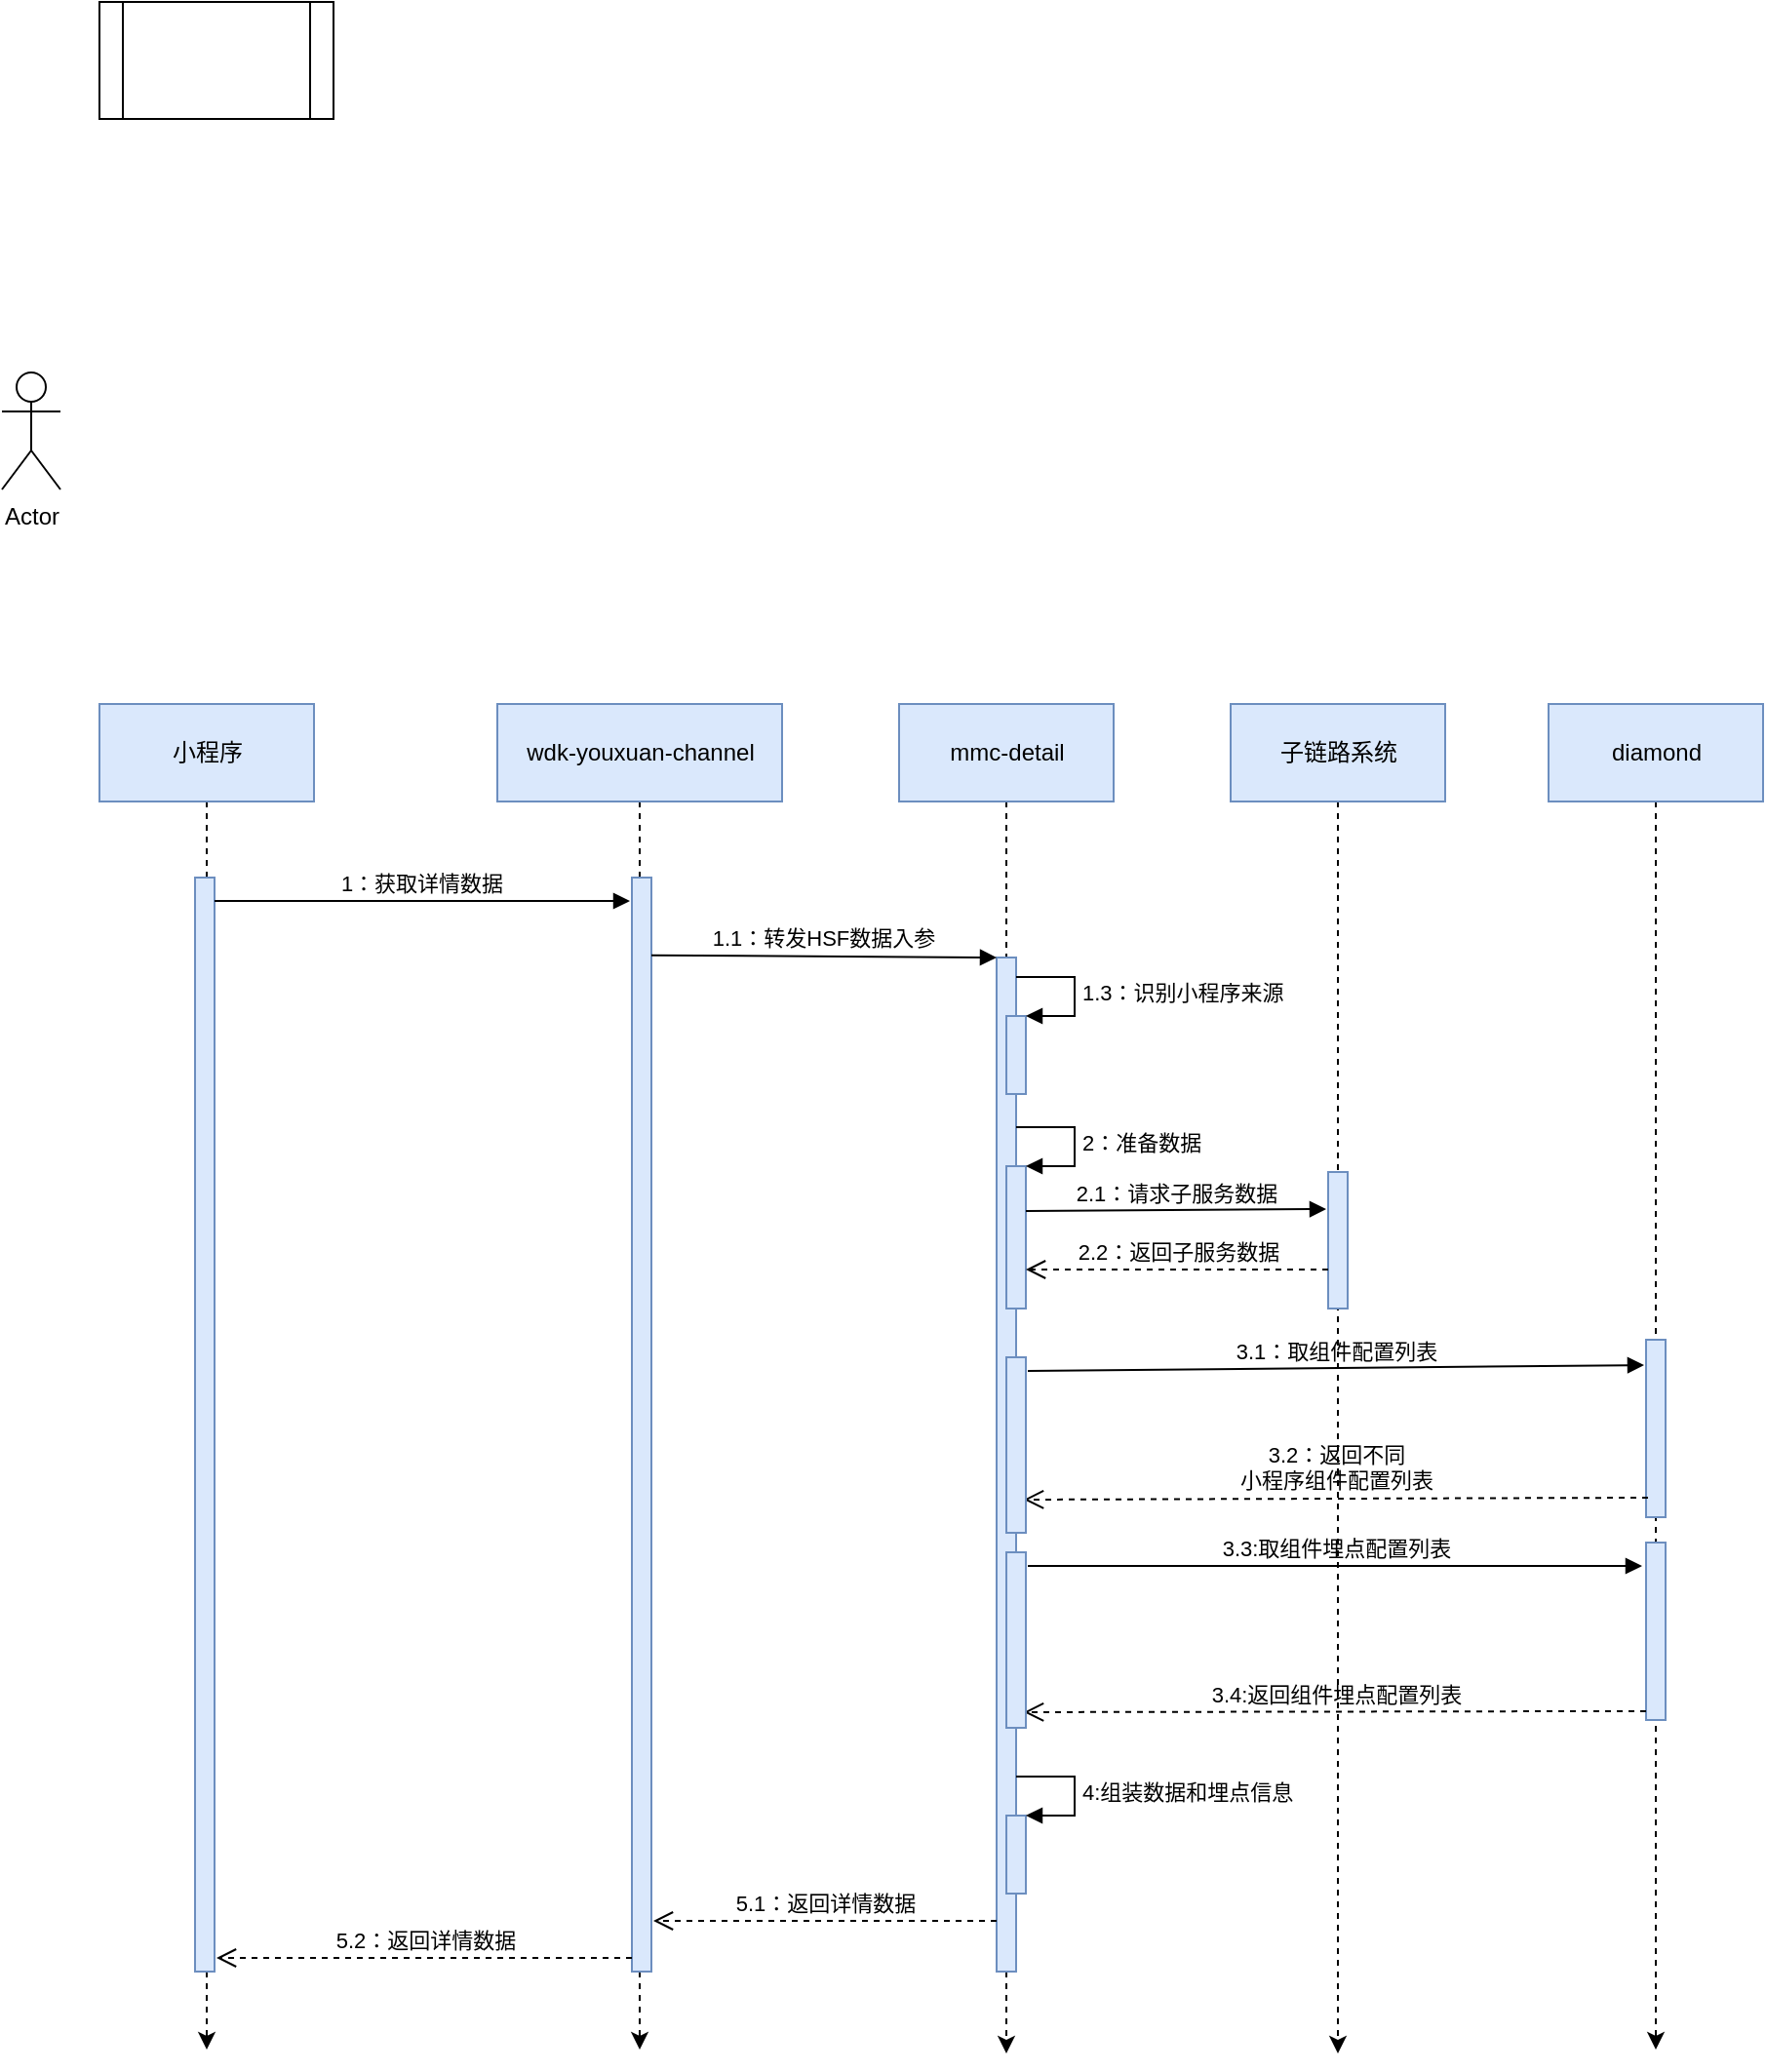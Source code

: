 <mxfile version="14.9.8" type="github">
  <diagram id="Zz29KvzOq78j0moYJVUm" name="Page-1">
    <mxGraphModel dx="1298" dy="739" grid="1" gridSize="10" guides="1" tooltips="1" connect="1" arrows="1" fold="1" page="1" pageScale="1" pageWidth="827" pageHeight="1169" math="0" shadow="0">
      <root>
        <mxCell id="0" />
        <mxCell id="1" parent="0" />
        <mxCell id="R4TGRD4N5Q3tPwzsf0XQ-2" value="" style="shape=process;whiteSpace=wrap;html=1;backgroundOutline=1;" parent="1" vertex="1">
          <mxGeometry x="100" y="70" width="120" height="60" as="geometry" />
        </mxCell>
        <mxCell id="R4TGRD4N5Q3tPwzsf0XQ-3" value="Actor" style="shape=umlActor;verticalLabelPosition=bottom;verticalAlign=top;html=1;outlineConnect=0;" parent="1" vertex="1">
          <mxGeometry x="50" y="260" width="30" height="60" as="geometry" />
        </mxCell>
        <mxCell id="R4TGRD4N5Q3tPwzsf0XQ-7" style="edgeStyle=orthogonalEdgeStyle;rounded=0;orthogonalLoop=1;jettySize=auto;html=1;exitX=0.5;exitY=1;exitDx=0;exitDy=0;dashed=1;startArrow=none;startFill=0;" parent="1" source="R4TGRD4N5Q3tPwzsf0XQ-5" edge="1">
          <mxGeometry relative="1" as="geometry">
            <mxPoint x="155" y="1120" as="targetPoint" />
            <Array as="points">
              <mxPoint x="155" y="710" />
            </Array>
          </mxGeometry>
        </mxCell>
        <mxCell id="R4TGRD4N5Q3tPwzsf0XQ-5" value="小程序" style="html=1;fillColor=#dae8fc;strokeColor=#6c8ebf;" parent="1" vertex="1">
          <mxGeometry x="100" y="430" width="110" height="50" as="geometry" />
        </mxCell>
        <mxCell id="R4TGRD4N5Q3tPwzsf0XQ-6" value="" style="html=1;points=[];perimeter=orthogonalPerimeter;fillColor=#dae8fc;strokeColor=#6c8ebf;" parent="1" vertex="1">
          <mxGeometry x="149" y="519" width="10" height="561" as="geometry" />
        </mxCell>
        <mxCell id="R4TGRD4N5Q3tPwzsf0XQ-11" style="edgeStyle=orthogonalEdgeStyle;rounded=0;orthogonalLoop=1;jettySize=auto;html=1;dashed=1;" parent="1" source="R4TGRD4N5Q3tPwzsf0XQ-8" edge="1">
          <mxGeometry relative="1" as="geometry">
            <mxPoint x="377" y="1120" as="targetPoint" />
          </mxGeometry>
        </mxCell>
        <mxCell id="R4TGRD4N5Q3tPwzsf0XQ-8" value="wdk-youxuan-channel" style="html=1;fillColor=#dae8fc;strokeColor=#6c8ebf;" parent="1" vertex="1">
          <mxGeometry x="304" y="430" width="146" height="50" as="geometry" />
        </mxCell>
        <mxCell id="R4TGRD4N5Q3tPwzsf0XQ-12" style="edgeStyle=orthogonalEdgeStyle;rounded=0;orthogonalLoop=1;jettySize=auto;html=1;dashed=1;" parent="1" source="R4TGRD4N5Q3tPwzsf0XQ-9" edge="1">
          <mxGeometry relative="1" as="geometry">
            <mxPoint x="565" y="1122" as="targetPoint" />
          </mxGeometry>
        </mxCell>
        <mxCell id="R4TGRD4N5Q3tPwzsf0XQ-9" value="mmc-detail" style="html=1;fillColor=#dae8fc;strokeColor=#6c8ebf;" parent="1" vertex="1">
          <mxGeometry x="510" y="430" width="110" height="50" as="geometry" />
        </mxCell>
        <mxCell id="R4TGRD4N5Q3tPwzsf0XQ-13" style="edgeStyle=orthogonalEdgeStyle;rounded=0;orthogonalLoop=1;jettySize=auto;html=1;dashed=1;" parent="1" source="R4TGRD4N5Q3tPwzsf0XQ-10" edge="1">
          <mxGeometry relative="1" as="geometry">
            <mxPoint x="898" y="1120" as="targetPoint" />
          </mxGeometry>
        </mxCell>
        <mxCell id="R4TGRD4N5Q3tPwzsf0XQ-10" value="diamond" style="html=1;fillColor=#dae8fc;strokeColor=#6c8ebf;" parent="1" vertex="1">
          <mxGeometry x="843" y="430" width="110" height="50" as="geometry" />
        </mxCell>
        <mxCell id="R4TGRD4N5Q3tPwzsf0XQ-14" value="" style="html=1;points=[];perimeter=orthogonalPerimeter;fillColor=#dae8fc;strokeColor=#6c8ebf;" parent="1" vertex="1">
          <mxGeometry x="373" y="519" width="10" height="561" as="geometry" />
        </mxCell>
        <mxCell id="R4TGRD4N5Q3tPwzsf0XQ-16" value="5.2：返回详情数据" style="html=1;verticalAlign=bottom;endArrow=open;dashed=1;endSize=8;exitX=0;exitY=0.95;" parent="1" edge="1">
          <mxGeometry relative="1" as="geometry">
            <mxPoint x="160" y="1073" as="targetPoint" />
            <mxPoint x="373" y="1072.95" as="sourcePoint" />
          </mxGeometry>
        </mxCell>
        <mxCell id="R4TGRD4N5Q3tPwzsf0XQ-20" value="" style="html=1;points=[];perimeter=orthogonalPerimeter;fillColor=#dae8fc;strokeColor=#6c8ebf;" parent="1" vertex="1">
          <mxGeometry x="560" y="560" width="10" height="520" as="geometry" />
        </mxCell>
        <mxCell id="R4TGRD4N5Q3tPwzsf0XQ-21" value="1.1：转发HSF数据入参" style="html=1;verticalAlign=bottom;endArrow=block;entryX=0;entryY=0;exitX=1;exitY=0.071;exitDx=0;exitDy=0;exitPerimeter=0;" parent="1" source="R4TGRD4N5Q3tPwzsf0XQ-14" target="R4TGRD4N5Q3tPwzsf0XQ-20" edge="1">
          <mxGeometry relative="1" as="geometry">
            <mxPoint x="490" y="560" as="sourcePoint" />
          </mxGeometry>
        </mxCell>
        <mxCell id="R4TGRD4N5Q3tPwzsf0XQ-22" value="5.1：返回详情数据" style="html=1;verticalAlign=bottom;endArrow=open;dashed=1;endSize=8;exitX=0;exitY=0.95;" parent="1" source="R4TGRD4N5Q3tPwzsf0XQ-20" edge="1">
          <mxGeometry relative="1" as="geometry">
            <mxPoint x="384" y="1054" as="targetPoint" />
          </mxGeometry>
        </mxCell>
        <mxCell id="R4TGRD4N5Q3tPwzsf0XQ-23" value="" style="html=1;points=[];perimeter=orthogonalPerimeter;fillColor=#dae8fc;strokeColor=#6c8ebf;" parent="1" vertex="1">
          <mxGeometry x="565" y="590" width="10" height="40" as="geometry" />
        </mxCell>
        <mxCell id="R4TGRD4N5Q3tPwzsf0XQ-24" value="1.3：识别小程序来源" style="edgeStyle=orthogonalEdgeStyle;html=1;align=left;spacingLeft=2;endArrow=block;rounded=0;entryX=1;entryY=0;" parent="1" target="R4TGRD4N5Q3tPwzsf0XQ-23" edge="1">
          <mxGeometry relative="1" as="geometry">
            <mxPoint x="570" y="570" as="sourcePoint" />
            <Array as="points">
              <mxPoint x="600" y="570" />
            </Array>
          </mxGeometry>
        </mxCell>
        <mxCell id="R4TGRD4N5Q3tPwzsf0XQ-25" value="" style="html=1;points=[];perimeter=orthogonalPerimeter;fillColor=#dae8fc;strokeColor=#6c8ebf;" parent="1" vertex="1">
          <mxGeometry x="893" y="756" width="10" height="91" as="geometry" />
        </mxCell>
        <mxCell id="R4TGRD4N5Q3tPwzsf0XQ-26" value="3.1：取组件配置列表" style="html=1;verticalAlign=bottom;endArrow=block;" parent="1" edge="1">
          <mxGeometry relative="1" as="geometry">
            <mxPoint x="576" y="772" as="sourcePoint" />
            <mxPoint x="892" y="769" as="targetPoint" />
          </mxGeometry>
        </mxCell>
        <mxCell id="R4TGRD4N5Q3tPwzsf0XQ-27" value="3.2：返回不同&lt;br&gt;小程序组件配置列表" style="html=1;verticalAlign=bottom;endArrow=open;dashed=1;endSize=8;exitX=0.1;exitY=0.89;entryX=0.9;entryY=0.911;entryDx=0;entryDy=0;entryPerimeter=0;exitDx=0;exitDy=0;exitPerimeter=0;" parent="1" source="R4TGRD4N5Q3tPwzsf0XQ-25" edge="1">
          <mxGeometry relative="1" as="geometry">
            <mxPoint x="574" y="837.99" as="targetPoint" />
            <mxPoint x="720" y="838" as="sourcePoint" />
          </mxGeometry>
        </mxCell>
        <mxCell id="R4TGRD4N5Q3tPwzsf0XQ-31" value="" style="html=1;points=[];perimeter=orthogonalPerimeter;fillColor=#dae8fc;strokeColor=#6c8ebf;" parent="1" vertex="1">
          <mxGeometry x="565" y="765" width="10" height="90" as="geometry" />
        </mxCell>
        <mxCell id="R4TGRD4N5Q3tPwzsf0XQ-32" value="" style="html=1;points=[];perimeter=orthogonalPerimeter;fillColor=#dae8fc;strokeColor=#6c8ebf;" parent="1" vertex="1">
          <mxGeometry x="893" y="860" width="10" height="91" as="geometry" />
        </mxCell>
        <mxCell id="R4TGRD4N5Q3tPwzsf0XQ-33" value="3.3:取组件埋点配置列表" style="html=1;verticalAlign=bottom;endArrow=block;" parent="1" edge="1">
          <mxGeometry relative="1" as="geometry">
            <mxPoint x="576" y="872" as="sourcePoint" />
            <mxPoint x="891" y="872" as="targetPoint" />
          </mxGeometry>
        </mxCell>
        <mxCell id="R4TGRD4N5Q3tPwzsf0XQ-34" value="3.4:返回组件埋点配置列表" style="html=1;verticalAlign=bottom;endArrow=open;dashed=1;endSize=8;exitX=0;exitY=0.95;entryX=0.9;entryY=0.911;entryDx=0;entryDy=0;entryPerimeter=0;" parent="1" source="R4TGRD4N5Q3tPwzsf0XQ-32" target="R4TGRD4N5Q3tPwzsf0XQ-35" edge="1">
          <mxGeometry relative="1" as="geometry">
            <mxPoint x="580" y="947" as="targetPoint" />
          </mxGeometry>
        </mxCell>
        <mxCell id="R4TGRD4N5Q3tPwzsf0XQ-35" value="" style="html=1;points=[];perimeter=orthogonalPerimeter;fillColor=#dae8fc;strokeColor=#6c8ebf;" parent="1" vertex="1">
          <mxGeometry x="565" y="865" width="10" height="90" as="geometry" />
        </mxCell>
        <mxCell id="R4TGRD4N5Q3tPwzsf0XQ-37" value="" style="html=1;points=[];perimeter=orthogonalPerimeter;fillColor=#dae8fc;strokeColor=#6c8ebf;" parent="1" vertex="1">
          <mxGeometry x="565" y="667" width="10" height="73" as="geometry" />
        </mxCell>
        <mxCell id="R4TGRD4N5Q3tPwzsf0XQ-38" value="2：准备数据" style="edgeStyle=orthogonalEdgeStyle;html=1;align=left;spacingLeft=2;endArrow=block;rounded=0;entryX=1;entryY=0;" parent="1" target="R4TGRD4N5Q3tPwzsf0XQ-37" edge="1">
          <mxGeometry relative="1" as="geometry">
            <mxPoint x="570" y="647" as="sourcePoint" />
            <Array as="points">
              <mxPoint x="600" y="647" />
            </Array>
          </mxGeometry>
        </mxCell>
        <mxCell id="R4TGRD4N5Q3tPwzsf0XQ-40" value="1：获取详情数据" style="html=1;verticalAlign=bottom;endArrow=block;exitX=1;exitY=0.131;exitDx=0;exitDy=0;exitPerimeter=0;" parent="1" edge="1">
          <mxGeometry relative="1" as="geometry">
            <mxPoint x="159" y="531.051" as="sourcePoint" />
            <mxPoint x="372" y="531" as="targetPoint" />
          </mxGeometry>
        </mxCell>
        <mxCell id="R4TGRD4N5Q3tPwzsf0XQ-42" value="" style="html=1;points=[];perimeter=orthogonalPerimeter;fillColor=#dae8fc;strokeColor=#6c8ebf;" parent="1" vertex="1">
          <mxGeometry x="565" y="1000" width="10" height="40" as="geometry" />
        </mxCell>
        <mxCell id="R4TGRD4N5Q3tPwzsf0XQ-43" value="4:组装数据和埋点信息" style="edgeStyle=orthogonalEdgeStyle;html=1;align=left;spacingLeft=2;endArrow=block;rounded=0;entryX=1;entryY=0;" parent="1" target="R4TGRD4N5Q3tPwzsf0XQ-42" edge="1">
          <mxGeometry relative="1" as="geometry">
            <mxPoint x="570" y="980" as="sourcePoint" />
            <Array as="points">
              <mxPoint x="600" y="980" />
            </Array>
          </mxGeometry>
        </mxCell>
        <mxCell id="R4TGRD4N5Q3tPwzsf0XQ-45" style="edgeStyle=orthogonalEdgeStyle;rounded=0;orthogonalLoop=1;jettySize=auto;html=1;dashed=1;" parent="1" source="R4TGRD4N5Q3tPwzsf0XQ-46" edge="1">
          <mxGeometry relative="1" as="geometry">
            <mxPoint x="735" y="1122" as="targetPoint" />
          </mxGeometry>
        </mxCell>
        <mxCell id="R4TGRD4N5Q3tPwzsf0XQ-46" value="子链路系统" style="html=1;fillColor=#dae8fc;strokeColor=#6c8ebf;" parent="1" vertex="1">
          <mxGeometry x="680" y="430" width="110" height="50" as="geometry" />
        </mxCell>
        <mxCell id="R4TGRD4N5Q3tPwzsf0XQ-47" value="" style="html=1;points=[];perimeter=orthogonalPerimeter;fillColor=#dae8fc;strokeColor=#6c8ebf;" parent="1" vertex="1">
          <mxGeometry x="730" y="670" width="10" height="70" as="geometry" />
        </mxCell>
        <mxCell id="R4TGRD4N5Q3tPwzsf0XQ-49" value="2.1：请求子服务数据" style="html=1;verticalAlign=bottom;endArrow=block;" parent="1" edge="1">
          <mxGeometry width="80" relative="1" as="geometry">
            <mxPoint x="575" y="690" as="sourcePoint" />
            <mxPoint x="729" y="689" as="targetPoint" />
          </mxGeometry>
        </mxCell>
        <mxCell id="R4TGRD4N5Q3tPwzsf0XQ-54" value="2.2：返回子服务数据" style="html=1;verticalAlign=bottom;endArrow=open;dashed=1;endSize=8;exitX=0;exitY=0.714;exitDx=0;exitDy=0;exitPerimeter=0;" parent="1" source="R4TGRD4N5Q3tPwzsf0XQ-47" edge="1">
          <mxGeometry relative="1" as="geometry">
            <mxPoint x="655" y="720" as="sourcePoint" />
            <mxPoint x="575" y="720" as="targetPoint" />
          </mxGeometry>
        </mxCell>
      </root>
    </mxGraphModel>
  </diagram>
</mxfile>
